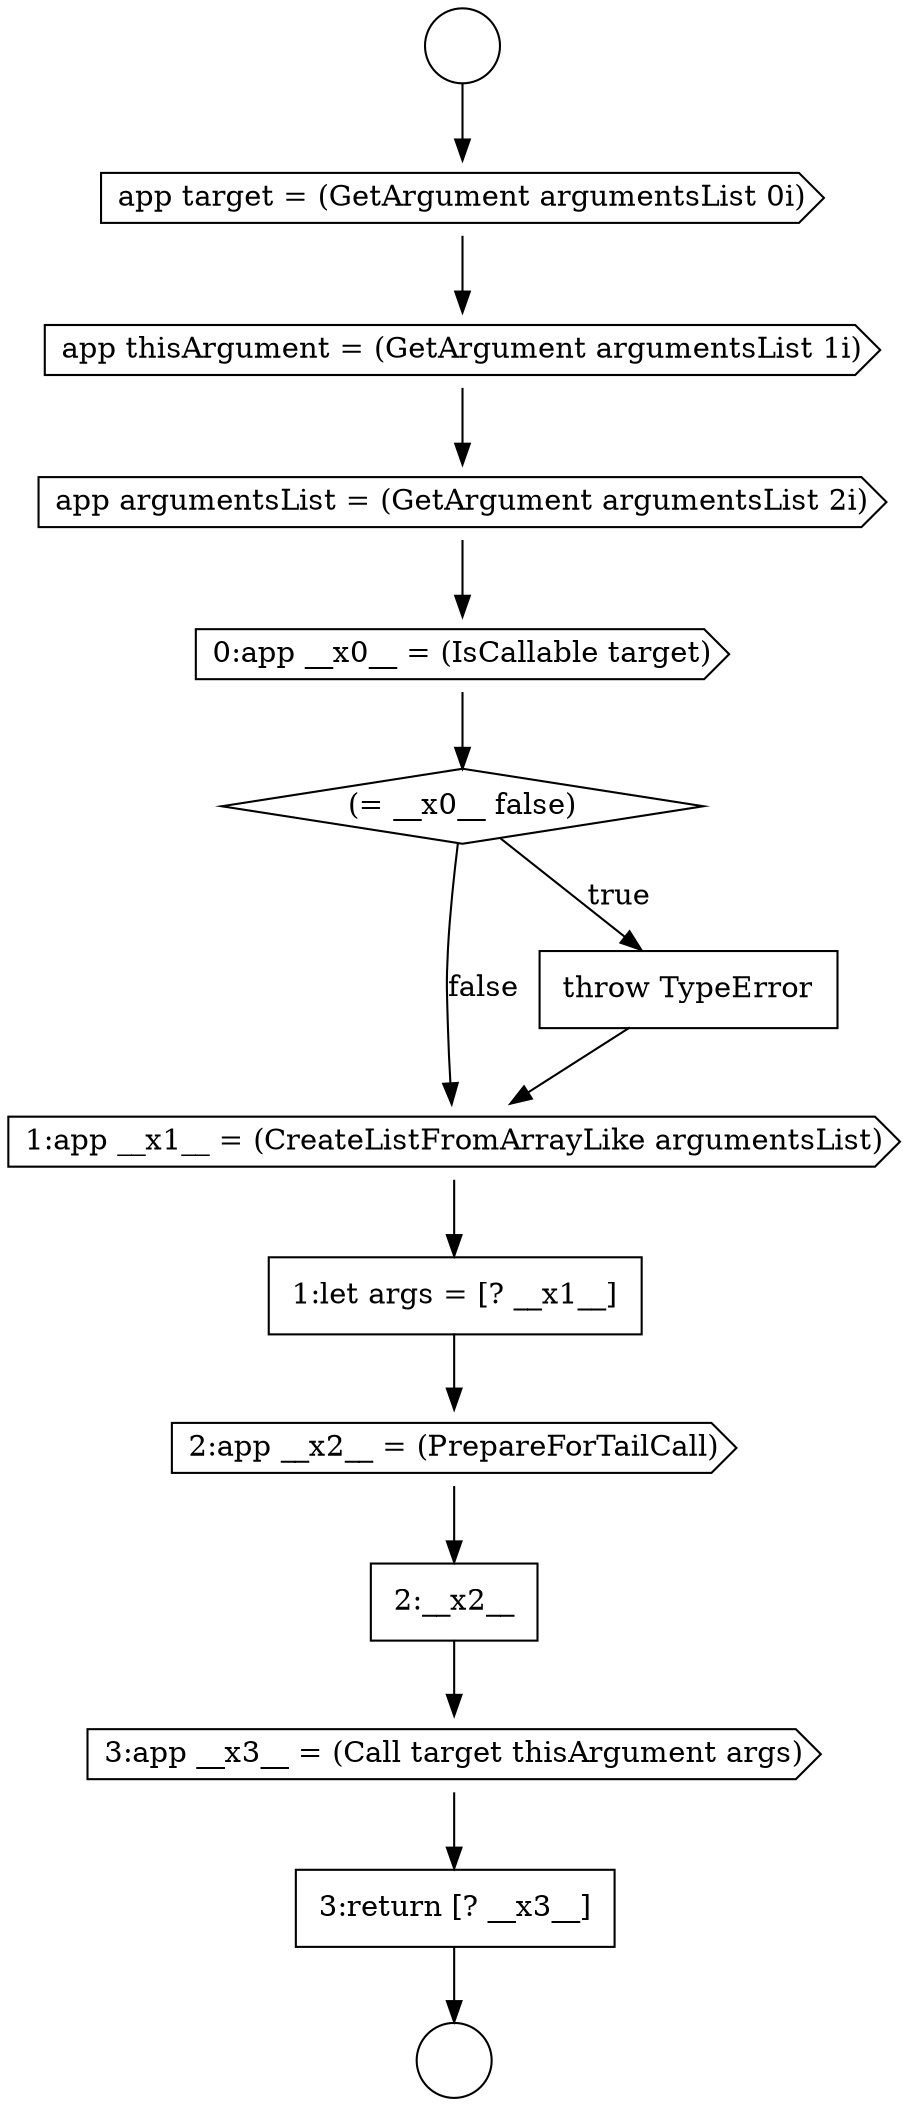 digraph {
  node19391 [shape=cds, label=<<font color="black">0:app __x0__ = (IsCallable target)</font>> color="black" fillcolor="white" style=filled]
  node19387 [shape=circle label=" " color="black" fillcolor="white" style=filled]
  node19386 [shape=circle label=" " color="black" fillcolor="white" style=filled]
  node19396 [shape=cds, label=<<font color="black">2:app __x2__ = (PrepareForTailCall)</font>> color="black" fillcolor="white" style=filled]
  node19390 [shape=cds, label=<<font color="black">app argumentsList = (GetArgument argumentsList 2i)</font>> color="black" fillcolor="white" style=filled]
  node19389 [shape=cds, label=<<font color="black">app thisArgument = (GetArgument argumentsList 1i)</font>> color="black" fillcolor="white" style=filled]
  node19399 [shape=none, margin=0, label=<<font color="black">
    <table border="0" cellborder="1" cellspacing="0" cellpadding="10">
      <tr><td align="left">3:return [? __x3__]</td></tr>
    </table>
  </font>> color="black" fillcolor="white" style=filled]
  node19397 [shape=none, margin=0, label=<<font color="black">
    <table border="0" cellborder="1" cellspacing="0" cellpadding="10">
      <tr><td align="left">2:__x2__</td></tr>
    </table>
  </font>> color="black" fillcolor="white" style=filled]
  node19392 [shape=diamond, label=<<font color="black">(= __x0__ false)</font>> color="black" fillcolor="white" style=filled]
  node19394 [shape=cds, label=<<font color="black">1:app __x1__ = (CreateListFromArrayLike argumentsList)</font>> color="black" fillcolor="white" style=filled]
  node19388 [shape=cds, label=<<font color="black">app target = (GetArgument argumentsList 0i)</font>> color="black" fillcolor="white" style=filled]
  node19395 [shape=none, margin=0, label=<<font color="black">
    <table border="0" cellborder="1" cellspacing="0" cellpadding="10">
      <tr><td align="left">1:let args = [? __x1__]</td></tr>
    </table>
  </font>> color="black" fillcolor="white" style=filled]
  node19393 [shape=none, margin=0, label=<<font color="black">
    <table border="0" cellborder="1" cellspacing="0" cellpadding="10">
      <tr><td align="left">throw TypeError</td></tr>
    </table>
  </font>> color="black" fillcolor="white" style=filled]
  node19398 [shape=cds, label=<<font color="black">3:app __x3__ = (Call target thisArgument args)</font>> color="black" fillcolor="white" style=filled]
  node19386 -> node19388 [ color="black"]
  node19393 -> node19394 [ color="black"]
  node19391 -> node19392 [ color="black"]
  node19395 -> node19396 [ color="black"]
  node19398 -> node19399 [ color="black"]
  node19394 -> node19395 [ color="black"]
  node19388 -> node19389 [ color="black"]
  node19396 -> node19397 [ color="black"]
  node19390 -> node19391 [ color="black"]
  node19389 -> node19390 [ color="black"]
  node19397 -> node19398 [ color="black"]
  node19399 -> node19387 [ color="black"]
  node19392 -> node19393 [label=<<font color="black">true</font>> color="black"]
  node19392 -> node19394 [label=<<font color="black">false</font>> color="black"]
}
